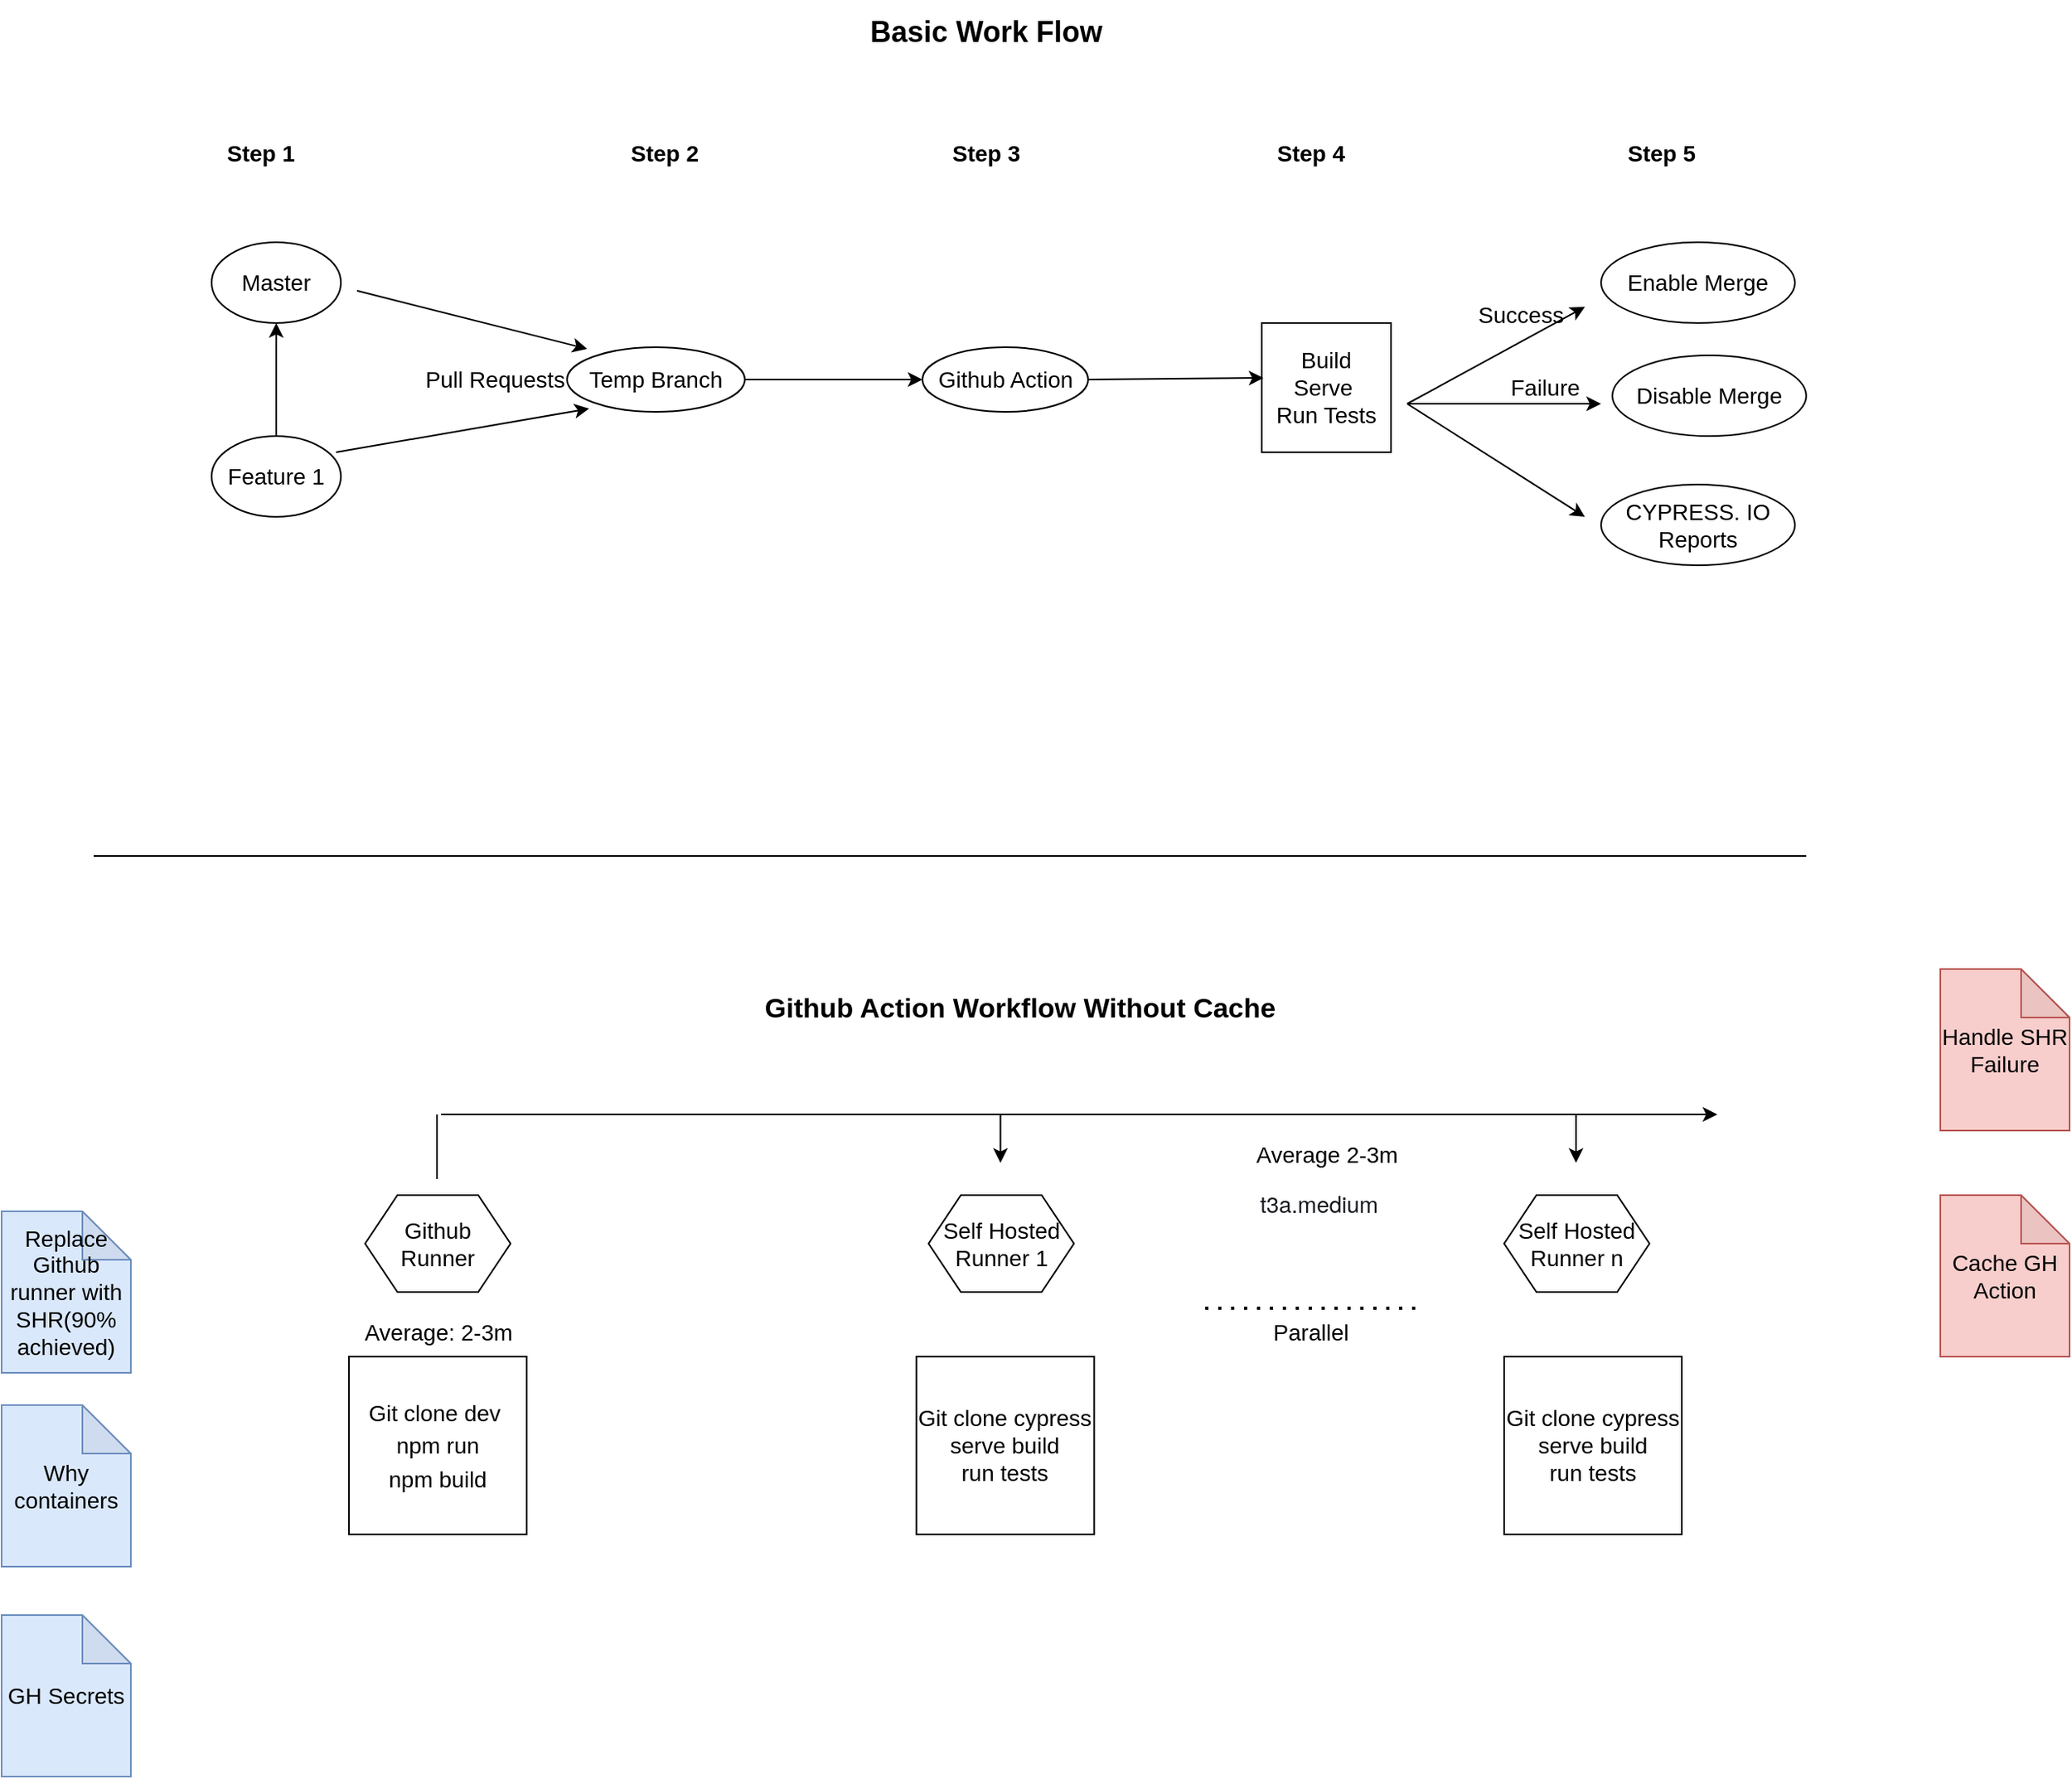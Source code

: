 <mxfile version="20.2.2" type="github">
  <diagram id="m_Tflh8Ao2f0RdNVzHtR" name="Page-1">
    <mxGraphModel dx="2125" dy="1946" grid="1" gridSize="10" guides="1" tooltips="1" connect="1" arrows="1" fold="1" page="1" pageScale="1" pageWidth="827" pageHeight="1169" math="0" shadow="0">
      <root>
        <mxCell id="0" />
        <mxCell id="1" parent="0" />
        <mxCell id="d8Yk6zLjKmQkGUQ2YJQ4-2" value="Master" style="ellipse;whiteSpace=wrap;html=1;strokeWidth=1;fontSize=14;" parent="1" vertex="1">
          <mxGeometry x="-160" y="90" width="80" height="50" as="geometry" />
        </mxCell>
        <mxCell id="d8Yk6zLjKmQkGUQ2YJQ4-84" value="Feature 1" style="ellipse;whiteSpace=wrap;html=1;strokeWidth=1;fontSize=14;" parent="1" vertex="1">
          <mxGeometry x="-160" y="210" width="80" height="50" as="geometry" />
        </mxCell>
        <mxCell id="d8Yk6zLjKmQkGUQ2YJQ4-85" value="" style="endArrow=classic;html=1;rounded=0;entryX=0.5;entryY=1;entryDx=0;entryDy=0;exitX=0.5;exitY=0;exitDx=0;exitDy=0;strokeWidth=1;fontSize=14;" parent="1" source="d8Yk6zLjKmQkGUQ2YJQ4-84" target="d8Yk6zLjKmQkGUQ2YJQ4-2" edge="1">
          <mxGeometry width="50" height="50" relative="1" as="geometry">
            <mxPoint x="40" y="210" as="sourcePoint" />
            <mxPoint x="90" y="160" as="targetPoint" />
          </mxGeometry>
        </mxCell>
        <mxCell id="Vlq9NfbKC4oqX-0nVFV_-2" value="Temp Branch" style="ellipse;whiteSpace=wrap;html=1;strokeWidth=1;fontSize=14;" parent="1" vertex="1">
          <mxGeometry x="60" y="155" width="110" height="40" as="geometry" />
        </mxCell>
        <mxCell id="Vlq9NfbKC4oqX-0nVFV_-8" value="" style="endArrow=classic;html=1;rounded=0;exitX=0.963;exitY=0.2;exitDx=0;exitDy=0;exitPerimeter=0;strokeWidth=1;fontSize=14;entryX=1.033;entryY=1.1;entryDx=0;entryDy=0;entryPerimeter=0;" parent="1" source="d8Yk6zLjKmQkGUQ2YJQ4-84" target="Vlq9NfbKC4oqX-0nVFV_-34" edge="1">
          <mxGeometry width="50" height="50" relative="1" as="geometry">
            <mxPoint x="100" y="250" as="sourcePoint" />
            <mxPoint x="150" y="200" as="targetPoint" />
          </mxGeometry>
        </mxCell>
        <mxCell id="Vlq9NfbKC4oqX-0nVFV_-9" value="" style="endArrow=classic;html=1;rounded=0;strokeWidth=1;fontSize=14;entryX=1.022;entryY=-0.133;entryDx=0;entryDy=0;entryPerimeter=0;" parent="1" target="Vlq9NfbKC4oqX-0nVFV_-34" edge="1">
          <mxGeometry width="50" height="50" relative="1" as="geometry">
            <mxPoint x="-70" y="120" as="sourcePoint" />
            <mxPoint x="70" y="160" as="targetPoint" />
          </mxGeometry>
        </mxCell>
        <mxCell id="Vlq9NfbKC4oqX-0nVFV_-11" value="Step 1" style="text;html=1;align=center;verticalAlign=middle;resizable=0;points=[];autosize=1;strokeColor=none;fillColor=none;strokeWidth=1;fontSize=14;fontStyle=1" parent="1" vertex="1">
          <mxGeometry x="-165" y="20" width="70" height="30" as="geometry" />
        </mxCell>
        <mxCell id="Vlq9NfbKC4oqX-0nVFV_-12" value="Step 2" style="text;html=1;align=center;verticalAlign=middle;resizable=0;points=[];autosize=1;strokeColor=none;fillColor=none;strokeWidth=1;fontSize=14;fontStyle=1" parent="1" vertex="1">
          <mxGeometry x="85" y="20" width="70" height="30" as="geometry" />
        </mxCell>
        <mxCell id="Vlq9NfbKC4oqX-0nVFV_-13" value="Step 3" style="text;html=1;align=center;verticalAlign=middle;resizable=0;points=[];autosize=1;strokeColor=none;fillColor=none;strokeWidth=1;fontSize=14;fontStyle=1" parent="1" vertex="1">
          <mxGeometry x="283.75" y="20" width="70" height="30" as="geometry" />
        </mxCell>
        <mxCell id="Vlq9NfbKC4oqX-0nVFV_-14" value="Github Action" style="ellipse;whiteSpace=wrap;html=1;strokeWidth=1;fontSize=14;" parent="1" vertex="1">
          <mxGeometry x="280" y="155" width="102.5" height="40" as="geometry" />
        </mxCell>
        <mxCell id="Vlq9NfbKC4oqX-0nVFV_-15" value="Step 4" style="text;html=1;align=center;verticalAlign=middle;resizable=0;points=[];autosize=1;strokeColor=none;fillColor=none;strokeWidth=1;fontSize=14;fontStyle=1" parent="1" vertex="1">
          <mxGeometry x="485" y="20" width="70" height="30" as="geometry" />
        </mxCell>
        <mxCell id="Vlq9NfbKC4oqX-0nVFV_-17" value="Build&lt;br style=&quot;font-size: 14px;&quot;&gt;Serve&amp;nbsp;&lt;br style=&quot;font-size: 14px;&quot;&gt;Run Tests" style="whiteSpace=wrap;html=1;aspect=fixed;strokeWidth=1;fontSize=14;" parent="1" vertex="1">
          <mxGeometry x="490" y="140" width="80" height="80" as="geometry" />
        </mxCell>
        <mxCell id="Vlq9NfbKC4oqX-0nVFV_-18" value="" style="endArrow=classic;html=1;rounded=0;exitX=1;exitY=0.5;exitDx=0;exitDy=0;strokeWidth=1;fontSize=14;entryX=0;entryY=0.5;entryDx=0;entryDy=0;" parent="1" source="Vlq9NfbKC4oqX-0nVFV_-2" target="Vlq9NfbKC4oqX-0nVFV_-14" edge="1">
          <mxGeometry width="50" height="50" relative="1" as="geometry">
            <mxPoint x="230" y="230" as="sourcePoint" />
            <mxPoint x="280" y="180" as="targetPoint" />
          </mxGeometry>
        </mxCell>
        <mxCell id="Vlq9NfbKC4oqX-0nVFV_-19" value="" style="endArrow=classic;html=1;rounded=0;exitX=1;exitY=0.5;exitDx=0;exitDy=0;strokeWidth=1;fontSize=14;entryX=0.013;entryY=0.425;entryDx=0;entryDy=0;entryPerimeter=0;" parent="1" source="Vlq9NfbKC4oqX-0nVFV_-14" target="Vlq9NfbKC4oqX-0nVFV_-17" edge="1">
          <mxGeometry width="50" height="50" relative="1" as="geometry">
            <mxPoint x="380" y="174.5" as="sourcePoint" />
            <mxPoint x="490" y="180" as="targetPoint" />
          </mxGeometry>
        </mxCell>
        <mxCell id="Vlq9NfbKC4oqX-0nVFV_-20" value="CYPRESS. IO&lt;br style=&quot;font-size: 14px;&quot;&gt;Reports" style="ellipse;whiteSpace=wrap;html=1;strokeWidth=1;fontSize=14;" parent="1" vertex="1">
          <mxGeometry x="700" y="240" width="120" height="50" as="geometry" />
        </mxCell>
        <mxCell id="Vlq9NfbKC4oqX-0nVFV_-21" value="" style="endArrow=classic;html=1;rounded=0;strokeWidth=1;fontSize=14;" parent="1" edge="1">
          <mxGeometry width="50" height="50" relative="1" as="geometry">
            <mxPoint x="580" y="190" as="sourcePoint" />
            <mxPoint x="690" y="260" as="targetPoint" />
          </mxGeometry>
        </mxCell>
        <mxCell id="Vlq9NfbKC4oqX-0nVFV_-25" value="Step 5" style="text;html=1;align=center;verticalAlign=middle;resizable=0;points=[];autosize=1;strokeColor=none;fillColor=none;strokeWidth=1;fontSize=14;fontStyle=1" parent="1" vertex="1">
          <mxGeometry x="702" y="20" width="70" height="30" as="geometry" />
        </mxCell>
        <mxCell id="Vlq9NfbKC4oqX-0nVFV_-26" value="" style="endArrow=classic;html=1;rounded=0;fontSize=14;strokeWidth=1;" parent="1" edge="1">
          <mxGeometry width="50" height="50" relative="1" as="geometry">
            <mxPoint x="580" y="190" as="sourcePoint" />
            <mxPoint x="690" y="130" as="targetPoint" />
          </mxGeometry>
        </mxCell>
        <mxCell id="Vlq9NfbKC4oqX-0nVFV_-27" value="" style="endArrow=classic;html=1;rounded=0;fontSize=14;strokeWidth=1;" parent="1" edge="1">
          <mxGeometry width="50" height="50" relative="1" as="geometry">
            <mxPoint x="580" y="190" as="sourcePoint" />
            <mxPoint x="700" y="190" as="targetPoint" />
          </mxGeometry>
        </mxCell>
        <mxCell id="Vlq9NfbKC4oqX-0nVFV_-28" value="Disable Merge" style="ellipse;whiteSpace=wrap;html=1;fontSize=14;strokeWidth=1;" parent="1" vertex="1">
          <mxGeometry x="707" y="160" width="120" height="50" as="geometry" />
        </mxCell>
        <mxCell id="Vlq9NfbKC4oqX-0nVFV_-29" value="Enable Merge" style="ellipse;whiteSpace=wrap;html=1;fontSize=14;strokeWidth=1;" parent="1" vertex="1">
          <mxGeometry x="700" y="90" width="120" height="50" as="geometry" />
        </mxCell>
        <mxCell id="Vlq9NfbKC4oqX-0nVFV_-30" value="Success" style="text;html=1;align=center;verticalAlign=middle;resizable=0;points=[];autosize=1;strokeColor=none;fillColor=none;fontSize=14;" parent="1" vertex="1">
          <mxGeometry x="610" y="120" width="80" height="30" as="geometry" />
        </mxCell>
        <mxCell id="Vlq9NfbKC4oqX-0nVFV_-33" value="Failure" style="text;html=1;align=center;verticalAlign=middle;resizable=0;points=[];autosize=1;strokeColor=none;fillColor=none;fontSize=14;" parent="1" vertex="1">
          <mxGeometry x="630" y="165" width="70" height="30" as="geometry" />
        </mxCell>
        <mxCell id="Vlq9NfbKC4oqX-0nVFV_-34" value="Pull Requests" style="text;html=1;align=center;verticalAlign=middle;resizable=0;points=[];autosize=1;strokeColor=none;fillColor=none;fontSize=14;" parent="1" vertex="1">
          <mxGeometry x="-40" y="160" width="110" height="30" as="geometry" />
        </mxCell>
        <mxCell id="v17LmuciCPTBjiHLeLRQ-1" value="" style="endArrow=none;html=1;rounded=0;fontSize=14;strokeWidth=1;" parent="1" edge="1">
          <mxGeometry width="50" height="50" relative="1" as="geometry">
            <mxPoint x="-233" y="470" as="sourcePoint" />
            <mxPoint x="827" y="470" as="targetPoint" />
          </mxGeometry>
        </mxCell>
        <mxCell id="v17LmuciCPTBjiHLeLRQ-2" value="Github Runner" style="shape=hexagon;perimeter=hexagonPerimeter2;whiteSpace=wrap;html=1;fixedSize=1;fontSize=14;strokeWidth=1;" parent="1" vertex="1">
          <mxGeometry x="-65" y="680" width="90" height="60" as="geometry" />
        </mxCell>
        <mxCell id="v17LmuciCPTBjiHLeLRQ-3" value="Self Hosted Runner 1" style="shape=hexagon;perimeter=hexagonPerimeter2;whiteSpace=wrap;html=1;fixedSize=1;fontSize=14;strokeWidth=1;" parent="1" vertex="1">
          <mxGeometry x="283.75" y="680" width="90" height="60" as="geometry" />
        </mxCell>
        <mxCell id="v17LmuciCPTBjiHLeLRQ-5" value="Basic Work Flow" style="text;html=1;align=center;verticalAlign=middle;resizable=0;points=[];autosize=1;strokeColor=none;fillColor=none;fontSize=18;fontStyle=1" parent="1" vertex="1">
          <mxGeometry x="233.75" y="-60" width="170" height="40" as="geometry" />
        </mxCell>
        <mxCell id="v17LmuciCPTBjiHLeLRQ-8" value="Github Action Workflow Without Cache" style="text;html=1;align=center;verticalAlign=middle;resizable=0;points=[];autosize=1;strokeColor=none;fillColor=none;fontSize=17;fontStyle=1" parent="1" vertex="1">
          <mxGeometry x="170" y="550" width="340" height="30" as="geometry" />
        </mxCell>
        <mxCell id="v17LmuciCPTBjiHLeLRQ-10" value="&lt;font style=&quot;font-size: 14px;&quot;&gt;Git clone dev&amp;nbsp;&lt;br&gt;npm run&lt;br&gt;npm build&lt;/font&gt;" style="whiteSpace=wrap;html=1;aspect=fixed;fontSize=17;strokeWidth=1;" parent="1" vertex="1">
          <mxGeometry x="-75" y="780" width="110" height="110" as="geometry" />
        </mxCell>
        <mxCell id="v17LmuciCPTBjiHLeLRQ-12" value="Git clone cypress&lt;br&gt;serve build&lt;br&gt;run tests" style="whiteSpace=wrap;html=1;aspect=fixed;fontSize=14;strokeWidth=1;" parent="1" vertex="1">
          <mxGeometry x="276.25" y="780" width="110" height="110" as="geometry" />
        </mxCell>
        <mxCell id="v17LmuciCPTBjiHLeLRQ-14" value="Average: 2-3m" style="text;html=1;align=center;verticalAlign=middle;resizable=0;points=[];autosize=1;strokeColor=none;fillColor=none;fontSize=14;" parent="1" vertex="1">
          <mxGeometry x="-80" y="750" width="120" height="30" as="geometry" />
        </mxCell>
        <mxCell id="v17LmuciCPTBjiHLeLRQ-15" value="Average 2-3m" style="text;html=1;align=center;verticalAlign=middle;resizable=0;points=[];autosize=1;strokeColor=none;fillColor=none;fontSize=14;" parent="1" vertex="1">
          <mxGeometry x="475" y="640" width="110" height="30" as="geometry" />
        </mxCell>
        <mxCell id="v17LmuciCPTBjiHLeLRQ-19" value="" style="endArrow=classic;html=1;rounded=0;fontSize=14;strokeWidth=1;" parent="1" edge="1">
          <mxGeometry width="50" height="50" relative="1" as="geometry">
            <mxPoint x="-18" y="630" as="sourcePoint" />
            <mxPoint x="772" y="630" as="targetPoint" />
          </mxGeometry>
        </mxCell>
        <mxCell id="v17LmuciCPTBjiHLeLRQ-20" value="" style="endArrow=classic;html=1;rounded=0;fontSize=14;strokeWidth=1;" parent="1" edge="1">
          <mxGeometry width="50" height="50" relative="1" as="geometry">
            <mxPoint x="328.25" y="630" as="sourcePoint" />
            <mxPoint x="328.25" y="660" as="targetPoint" />
          </mxGeometry>
        </mxCell>
        <mxCell id="v17LmuciCPTBjiHLeLRQ-21" value="" style="endArrow=classic;html=1;rounded=0;fontSize=14;strokeWidth=1;" parent="1" edge="1">
          <mxGeometry width="50" height="50" relative="1" as="geometry">
            <mxPoint x="684.5" y="630" as="sourcePoint" />
            <mxPoint x="684.5" y="660" as="targetPoint" />
          </mxGeometry>
        </mxCell>
        <mxCell id="v17LmuciCPTBjiHLeLRQ-22" value="Self Hosted Runner n" style="shape=hexagon;perimeter=hexagonPerimeter2;whiteSpace=wrap;html=1;fixedSize=1;fontSize=14;strokeWidth=1;" parent="1" vertex="1">
          <mxGeometry x="640" y="680" width="90" height="60" as="geometry" />
        </mxCell>
        <mxCell id="v17LmuciCPTBjiHLeLRQ-23" value="Git clone cypress&lt;br&gt;serve build&lt;br&gt;run tests" style="whiteSpace=wrap;html=1;aspect=fixed;fontSize=14;strokeWidth=1;" parent="1" vertex="1">
          <mxGeometry x="640" y="780" width="110" height="110" as="geometry" />
        </mxCell>
        <mxCell id="v17LmuciCPTBjiHLeLRQ-25" value="" style="endArrow=none;html=1;rounded=0;fontSize=14;strokeWidth=1;" parent="1" edge="1">
          <mxGeometry width="50" height="50" relative="1" as="geometry">
            <mxPoint x="-20.5" y="670" as="sourcePoint" />
            <mxPoint x="-20.5" y="630" as="targetPoint" />
          </mxGeometry>
        </mxCell>
        <mxCell id="v17LmuciCPTBjiHLeLRQ-28" value="" style="endArrow=none;dashed=1;html=1;dashPattern=1 3;strokeWidth=2;rounded=0;fontSize=17;labelBorderColor=none;spacingTop=5;spacing=9;spacingLeft=5;spacingBottom=4;spacingRight=4;" parent="1" edge="1">
          <mxGeometry width="50" height="50" relative="1" as="geometry">
            <mxPoint x="455" y="750" as="sourcePoint" />
            <mxPoint x="585" y="750" as="targetPoint" />
          </mxGeometry>
        </mxCell>
        <mxCell id="lLSwdXCeHl5zX-tJFXnn-2" value="&lt;font style=&quot;font-size: 14px;&quot;&gt;Parallel&lt;/font&gt;" style="text;html=1;align=center;verticalAlign=middle;resizable=0;points=[];autosize=1;strokeColor=none;fillColor=none;" vertex="1" parent="1">
          <mxGeometry x="485" y="750" width="70" height="30" as="geometry" />
        </mxCell>
        <mxCell id="lLSwdXCeHl5zX-tJFXnn-3" value="&lt;span style=&quot;color: rgb(22, 25, 31); font-family: &amp;quot;Amazon Ember&amp;quot;, &amp;quot;Helvetica Neue&amp;quot;, Roboto, Arial, sans-serif; text-align: left; background-color: rgb(255, 255, 255);&quot;&gt;t3a.medium&lt;/span&gt;" style="text;html=1;align=center;verticalAlign=middle;resizable=0;points=[];autosize=1;strokeColor=none;fillColor=none;fontSize=14;" vertex="1" parent="1">
          <mxGeometry x="475" y="670" width="100" height="30" as="geometry" />
        </mxCell>
        <mxCell id="lLSwdXCeHl5zX-tJFXnn-4" value="Replace Github runner with SHR(90% achieved)" style="shape=note;whiteSpace=wrap;html=1;backgroundOutline=1;darkOpacity=0.05;fontSize=14;fillColor=#dae8fc;strokeColor=#6c8ebf;" vertex="1" parent="1">
          <mxGeometry x="-290" y="690" width="80" height="100" as="geometry" />
        </mxCell>
        <mxCell id="lLSwdXCeHl5zX-tJFXnn-5" value="Handle SHR Failure" style="shape=note;whiteSpace=wrap;html=1;backgroundOutline=1;darkOpacity=0.05;fontSize=14;fillColor=#f8cecc;strokeColor=#b85450;" vertex="1" parent="1">
          <mxGeometry x="910" y="540" width="80" height="100" as="geometry" />
        </mxCell>
        <mxCell id="lLSwdXCeHl5zX-tJFXnn-6" value="Cache GH Action" style="shape=note;whiteSpace=wrap;html=1;backgroundOutline=1;darkOpacity=0.05;fontSize=14;fillColor=#f8cecc;strokeColor=#b85450;" vertex="1" parent="1">
          <mxGeometry x="910" y="680" width="80" height="100" as="geometry" />
        </mxCell>
        <mxCell id="lLSwdXCeHl5zX-tJFXnn-7" value="Why containers" style="shape=note;whiteSpace=wrap;html=1;backgroundOutline=1;darkOpacity=0.05;fontSize=14;fillColor=#dae8fc;strokeColor=#6c8ebf;" vertex="1" parent="1">
          <mxGeometry x="-290" y="810" width="80" height="100" as="geometry" />
        </mxCell>
        <mxCell id="lLSwdXCeHl5zX-tJFXnn-8" value="GH Secrets" style="shape=note;whiteSpace=wrap;html=1;backgroundOutline=1;darkOpacity=0.05;fontSize=14;fillColor=#dae8fc;strokeColor=#6c8ebf;" vertex="1" parent="1">
          <mxGeometry x="-290" y="940" width="80" height="100" as="geometry" />
        </mxCell>
      </root>
    </mxGraphModel>
  </diagram>
</mxfile>
